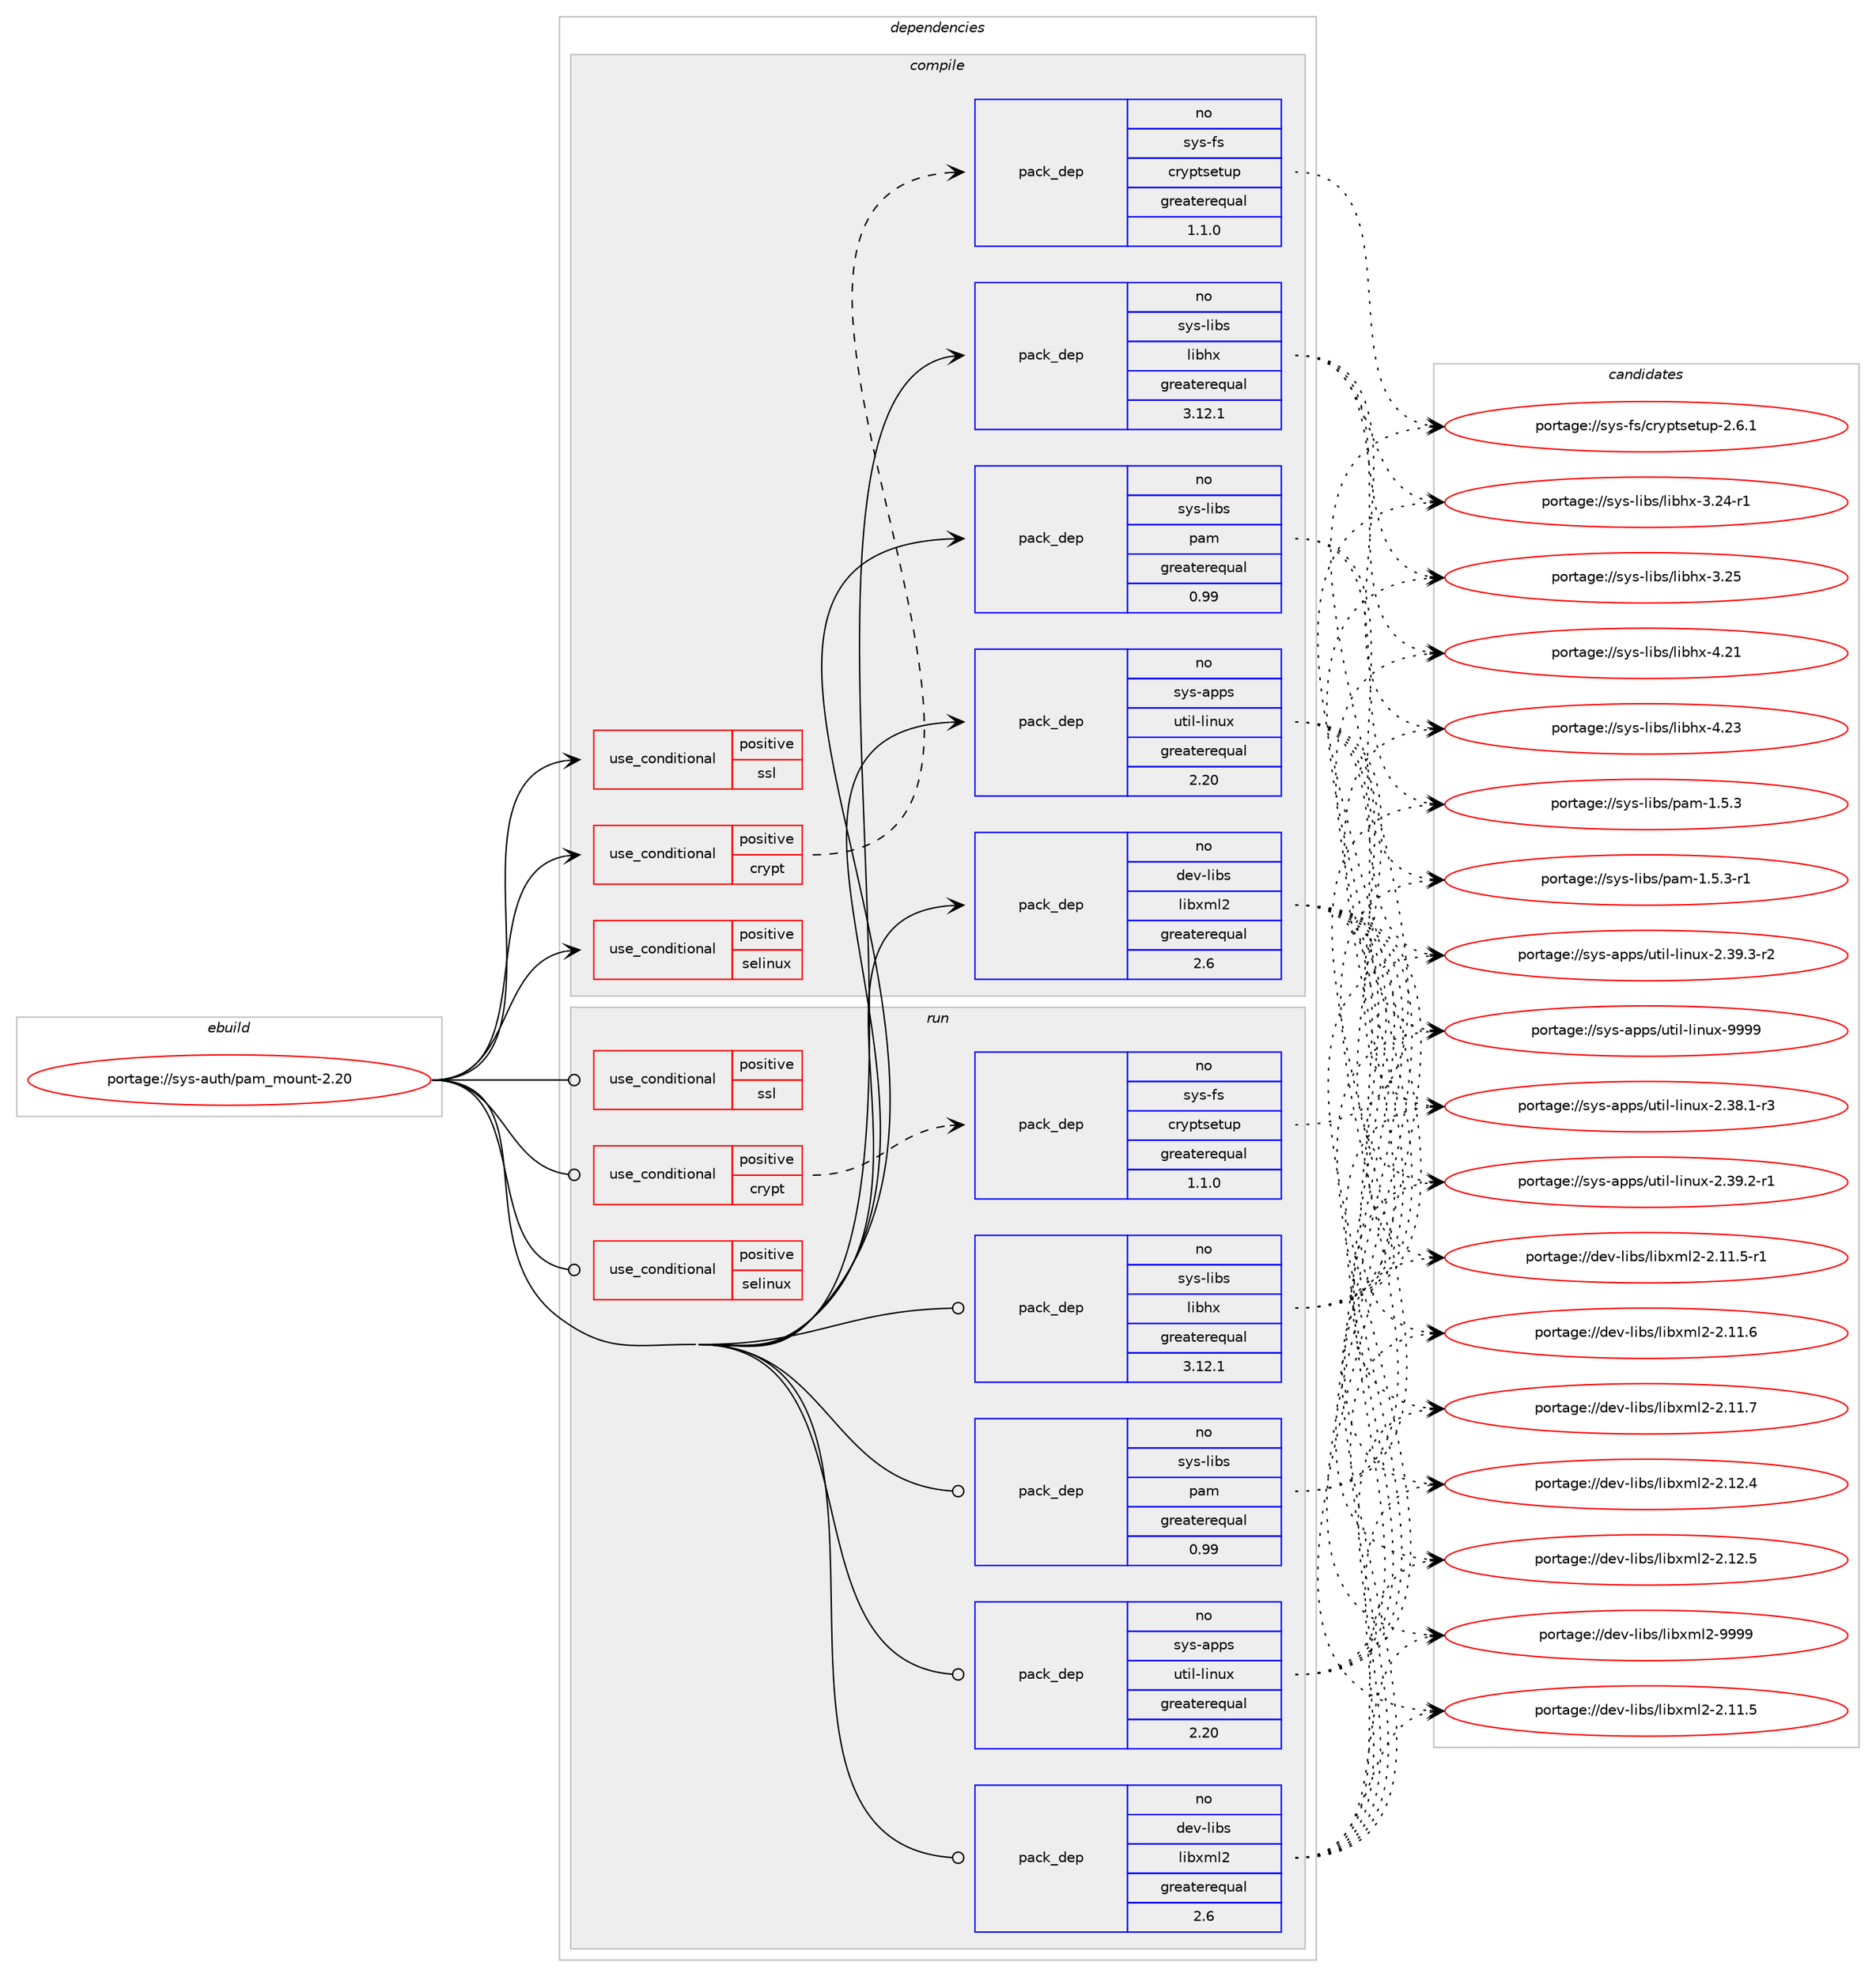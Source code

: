 digraph prolog {

# *************
# Graph options
# *************

newrank=true;
concentrate=true;
compound=true;
graph [rankdir=LR,fontname=Helvetica,fontsize=10,ranksep=1.5];#, ranksep=2.5, nodesep=0.2];
edge  [arrowhead=vee];
node  [fontname=Helvetica,fontsize=10];

# **********
# The ebuild
# **********

subgraph cluster_leftcol {
color=gray;
rank=same;
label=<<i>ebuild</i>>;
id [label="portage://sys-auth/pam_mount-2.20", color=red, width=4, href="../sys-auth/pam_mount-2.20.svg"];
}

# ****************
# The dependencies
# ****************

subgraph cluster_midcol {
color=gray;
label=<<i>dependencies</i>>;
subgraph cluster_compile {
fillcolor="#eeeeee";
style=filled;
label=<<i>compile</i>>;
subgraph cond11739 {
dependency16897 [label=<<TABLE BORDER="0" CELLBORDER="1" CELLSPACING="0" CELLPADDING="4"><TR><TD ROWSPAN="3" CELLPADDING="10">use_conditional</TD></TR><TR><TD>positive</TD></TR><TR><TD>crypt</TD></TR></TABLE>>, shape=none, color=red];
subgraph pack5000 {
dependency16898 [label=<<TABLE BORDER="0" CELLBORDER="1" CELLSPACING="0" CELLPADDING="4" WIDTH="220"><TR><TD ROWSPAN="6" CELLPADDING="30">pack_dep</TD></TR><TR><TD WIDTH="110">no</TD></TR><TR><TD>sys-fs</TD></TR><TR><TD>cryptsetup</TD></TR><TR><TD>greaterequal</TD></TR><TR><TD>1.1.0</TD></TR></TABLE>>, shape=none, color=blue];
}
dependency16897:e -> dependency16898:w [weight=20,style="dashed",arrowhead="vee"];
}
id:e -> dependency16897:w [weight=20,style="solid",arrowhead="vee"];
subgraph cond11740 {
dependency16899 [label=<<TABLE BORDER="0" CELLBORDER="1" CELLSPACING="0" CELLPADDING="4"><TR><TD ROWSPAN="3" CELLPADDING="10">use_conditional</TD></TR><TR><TD>positive</TD></TR><TR><TD>selinux</TD></TR></TABLE>>, shape=none, color=red];
# *** BEGIN UNKNOWN DEPENDENCY TYPE (TODO) ***
# dependency16899 -> package_dependency(portage://sys-auth/pam_mount-2.20,install,no,sys-libs,libselinux,none,[,,],[],[])
# *** END UNKNOWN DEPENDENCY TYPE (TODO) ***

}
id:e -> dependency16899:w [weight=20,style="solid",arrowhead="vee"];
subgraph cond11741 {
dependency16900 [label=<<TABLE BORDER="0" CELLBORDER="1" CELLSPACING="0" CELLPADDING="4"><TR><TD ROWSPAN="3" CELLPADDING="10">use_conditional</TD></TR><TR><TD>positive</TD></TR><TR><TD>ssl</TD></TR></TABLE>>, shape=none, color=red];
# *** BEGIN UNKNOWN DEPENDENCY TYPE (TODO) ***
# dependency16900 -> package_dependency(portage://sys-auth/pam_mount-2.20,install,no,dev-libs,openssl,none,[,,],[slot(0),equal],[])
# *** END UNKNOWN DEPENDENCY TYPE (TODO) ***

}
id:e -> dependency16900:w [weight=20,style="solid",arrowhead="vee"];
# *** BEGIN UNKNOWN DEPENDENCY TYPE (TODO) ***
# id -> package_dependency(portage://sys-auth/pam_mount-2.20,install,no,dev-libs,libpcre2,none,[,,],[],[])
# *** END UNKNOWN DEPENDENCY TYPE (TODO) ***

subgraph pack5001 {
dependency16901 [label=<<TABLE BORDER="0" CELLBORDER="1" CELLSPACING="0" CELLPADDING="4" WIDTH="220"><TR><TD ROWSPAN="6" CELLPADDING="30">pack_dep</TD></TR><TR><TD WIDTH="110">no</TD></TR><TR><TD>dev-libs</TD></TR><TR><TD>libxml2</TD></TR><TR><TD>greaterequal</TD></TR><TR><TD>2.6</TD></TR></TABLE>>, shape=none, color=blue];
}
id:e -> dependency16901:w [weight=20,style="solid",arrowhead="vee"];
subgraph pack5002 {
dependency16902 [label=<<TABLE BORDER="0" CELLBORDER="1" CELLSPACING="0" CELLPADDING="4" WIDTH="220"><TR><TD ROWSPAN="6" CELLPADDING="30">pack_dep</TD></TR><TR><TD WIDTH="110">no</TD></TR><TR><TD>sys-apps</TD></TR><TR><TD>util-linux</TD></TR><TR><TD>greaterequal</TD></TR><TR><TD>2.20</TD></TR></TABLE>>, shape=none, color=blue];
}
id:e -> dependency16902:w [weight=20,style="solid",arrowhead="vee"];
subgraph pack5003 {
dependency16903 [label=<<TABLE BORDER="0" CELLBORDER="1" CELLSPACING="0" CELLPADDING="4" WIDTH="220"><TR><TD ROWSPAN="6" CELLPADDING="30">pack_dep</TD></TR><TR><TD WIDTH="110">no</TD></TR><TR><TD>sys-libs</TD></TR><TR><TD>libhx</TD></TR><TR><TD>greaterequal</TD></TR><TR><TD>3.12.1</TD></TR></TABLE>>, shape=none, color=blue];
}
id:e -> dependency16903:w [weight=20,style="solid",arrowhead="vee"];
subgraph pack5004 {
dependency16904 [label=<<TABLE BORDER="0" CELLBORDER="1" CELLSPACING="0" CELLPADDING="4" WIDTH="220"><TR><TD ROWSPAN="6" CELLPADDING="30">pack_dep</TD></TR><TR><TD WIDTH="110">no</TD></TR><TR><TD>sys-libs</TD></TR><TR><TD>pam</TD></TR><TR><TD>greaterequal</TD></TR><TR><TD>0.99</TD></TR></TABLE>>, shape=none, color=blue];
}
id:e -> dependency16904:w [weight=20,style="solid",arrowhead="vee"];
}
subgraph cluster_compileandrun {
fillcolor="#eeeeee";
style=filled;
label=<<i>compile and run</i>>;
}
subgraph cluster_run {
fillcolor="#eeeeee";
style=filled;
label=<<i>run</i>>;
subgraph cond11742 {
dependency16905 [label=<<TABLE BORDER="0" CELLBORDER="1" CELLSPACING="0" CELLPADDING="4"><TR><TD ROWSPAN="3" CELLPADDING="10">use_conditional</TD></TR><TR><TD>positive</TD></TR><TR><TD>crypt</TD></TR></TABLE>>, shape=none, color=red];
subgraph pack5005 {
dependency16906 [label=<<TABLE BORDER="0" CELLBORDER="1" CELLSPACING="0" CELLPADDING="4" WIDTH="220"><TR><TD ROWSPAN="6" CELLPADDING="30">pack_dep</TD></TR><TR><TD WIDTH="110">no</TD></TR><TR><TD>sys-fs</TD></TR><TR><TD>cryptsetup</TD></TR><TR><TD>greaterequal</TD></TR><TR><TD>1.1.0</TD></TR></TABLE>>, shape=none, color=blue];
}
dependency16905:e -> dependency16906:w [weight=20,style="dashed",arrowhead="vee"];
}
id:e -> dependency16905:w [weight=20,style="solid",arrowhead="odot"];
subgraph cond11743 {
dependency16907 [label=<<TABLE BORDER="0" CELLBORDER="1" CELLSPACING="0" CELLPADDING="4"><TR><TD ROWSPAN="3" CELLPADDING="10">use_conditional</TD></TR><TR><TD>positive</TD></TR><TR><TD>selinux</TD></TR></TABLE>>, shape=none, color=red];
# *** BEGIN UNKNOWN DEPENDENCY TYPE (TODO) ***
# dependency16907 -> package_dependency(portage://sys-auth/pam_mount-2.20,run,no,sys-libs,libselinux,none,[,,],[],[])
# *** END UNKNOWN DEPENDENCY TYPE (TODO) ***

}
id:e -> dependency16907:w [weight=20,style="solid",arrowhead="odot"];
subgraph cond11744 {
dependency16908 [label=<<TABLE BORDER="0" CELLBORDER="1" CELLSPACING="0" CELLPADDING="4"><TR><TD ROWSPAN="3" CELLPADDING="10">use_conditional</TD></TR><TR><TD>positive</TD></TR><TR><TD>ssl</TD></TR></TABLE>>, shape=none, color=red];
# *** BEGIN UNKNOWN DEPENDENCY TYPE (TODO) ***
# dependency16908 -> package_dependency(portage://sys-auth/pam_mount-2.20,run,no,dev-libs,openssl,none,[,,],[slot(0),equal],[])
# *** END UNKNOWN DEPENDENCY TYPE (TODO) ***

}
id:e -> dependency16908:w [weight=20,style="solid",arrowhead="odot"];
# *** BEGIN UNKNOWN DEPENDENCY TYPE (TODO) ***
# id -> package_dependency(portage://sys-auth/pam_mount-2.20,run,no,dev-libs,libpcre2,none,[,,],[],[])
# *** END UNKNOWN DEPENDENCY TYPE (TODO) ***

subgraph pack5006 {
dependency16909 [label=<<TABLE BORDER="0" CELLBORDER="1" CELLSPACING="0" CELLPADDING="4" WIDTH="220"><TR><TD ROWSPAN="6" CELLPADDING="30">pack_dep</TD></TR><TR><TD WIDTH="110">no</TD></TR><TR><TD>dev-libs</TD></TR><TR><TD>libxml2</TD></TR><TR><TD>greaterequal</TD></TR><TR><TD>2.6</TD></TR></TABLE>>, shape=none, color=blue];
}
id:e -> dependency16909:w [weight=20,style="solid",arrowhead="odot"];
subgraph pack5007 {
dependency16910 [label=<<TABLE BORDER="0" CELLBORDER="1" CELLSPACING="0" CELLPADDING="4" WIDTH="220"><TR><TD ROWSPAN="6" CELLPADDING="30">pack_dep</TD></TR><TR><TD WIDTH="110">no</TD></TR><TR><TD>sys-apps</TD></TR><TR><TD>util-linux</TD></TR><TR><TD>greaterequal</TD></TR><TR><TD>2.20</TD></TR></TABLE>>, shape=none, color=blue];
}
id:e -> dependency16910:w [weight=20,style="solid",arrowhead="odot"];
subgraph pack5008 {
dependency16911 [label=<<TABLE BORDER="0" CELLBORDER="1" CELLSPACING="0" CELLPADDING="4" WIDTH="220"><TR><TD ROWSPAN="6" CELLPADDING="30">pack_dep</TD></TR><TR><TD WIDTH="110">no</TD></TR><TR><TD>sys-libs</TD></TR><TR><TD>libhx</TD></TR><TR><TD>greaterequal</TD></TR><TR><TD>3.12.1</TD></TR></TABLE>>, shape=none, color=blue];
}
id:e -> dependency16911:w [weight=20,style="solid",arrowhead="odot"];
subgraph pack5009 {
dependency16912 [label=<<TABLE BORDER="0" CELLBORDER="1" CELLSPACING="0" CELLPADDING="4" WIDTH="220"><TR><TD ROWSPAN="6" CELLPADDING="30">pack_dep</TD></TR><TR><TD WIDTH="110">no</TD></TR><TR><TD>sys-libs</TD></TR><TR><TD>pam</TD></TR><TR><TD>greaterequal</TD></TR><TR><TD>0.99</TD></TR></TABLE>>, shape=none, color=blue];
}
id:e -> dependency16912:w [weight=20,style="solid",arrowhead="odot"];
}
}

# **************
# The candidates
# **************

subgraph cluster_choices {
rank=same;
color=gray;
label=<<i>candidates</i>>;

subgraph choice5000 {
color=black;
nodesep=1;
choice115121115451021154799114121112116115101116117112455046544649 [label="portage://sys-fs/cryptsetup-2.6.1", color=red, width=4,href="../sys-fs/cryptsetup-2.6.1.svg"];
dependency16898:e -> choice115121115451021154799114121112116115101116117112455046544649:w [style=dotted,weight="100"];
}
subgraph choice5001 {
color=black;
nodesep=1;
choice100101118451081059811547108105981201091085045504649494653 [label="portage://dev-libs/libxml2-2.11.5", color=red, width=4,href="../dev-libs/libxml2-2.11.5.svg"];
choice1001011184510810598115471081059812010910850455046494946534511449 [label="portage://dev-libs/libxml2-2.11.5-r1", color=red, width=4,href="../dev-libs/libxml2-2.11.5-r1.svg"];
choice100101118451081059811547108105981201091085045504649494654 [label="portage://dev-libs/libxml2-2.11.6", color=red, width=4,href="../dev-libs/libxml2-2.11.6.svg"];
choice100101118451081059811547108105981201091085045504649494655 [label="portage://dev-libs/libxml2-2.11.7", color=red, width=4,href="../dev-libs/libxml2-2.11.7.svg"];
choice100101118451081059811547108105981201091085045504649504652 [label="portage://dev-libs/libxml2-2.12.4", color=red, width=4,href="../dev-libs/libxml2-2.12.4.svg"];
choice100101118451081059811547108105981201091085045504649504653 [label="portage://dev-libs/libxml2-2.12.5", color=red, width=4,href="../dev-libs/libxml2-2.12.5.svg"];
choice10010111845108105981154710810598120109108504557575757 [label="portage://dev-libs/libxml2-9999", color=red, width=4,href="../dev-libs/libxml2-9999.svg"];
dependency16901:e -> choice100101118451081059811547108105981201091085045504649494653:w [style=dotted,weight="100"];
dependency16901:e -> choice1001011184510810598115471081059812010910850455046494946534511449:w [style=dotted,weight="100"];
dependency16901:e -> choice100101118451081059811547108105981201091085045504649494654:w [style=dotted,weight="100"];
dependency16901:e -> choice100101118451081059811547108105981201091085045504649494655:w [style=dotted,weight="100"];
dependency16901:e -> choice100101118451081059811547108105981201091085045504649504652:w [style=dotted,weight="100"];
dependency16901:e -> choice100101118451081059811547108105981201091085045504649504653:w [style=dotted,weight="100"];
dependency16901:e -> choice10010111845108105981154710810598120109108504557575757:w [style=dotted,weight="100"];
}
subgraph choice5002 {
color=black;
nodesep=1;
choice11512111545971121121154711711610510845108105110117120455046515646494511451 [label="portage://sys-apps/util-linux-2.38.1-r3", color=red, width=4,href="../sys-apps/util-linux-2.38.1-r3.svg"];
choice11512111545971121121154711711610510845108105110117120455046515746504511449 [label="portage://sys-apps/util-linux-2.39.2-r1", color=red, width=4,href="../sys-apps/util-linux-2.39.2-r1.svg"];
choice11512111545971121121154711711610510845108105110117120455046515746514511450 [label="portage://sys-apps/util-linux-2.39.3-r2", color=red, width=4,href="../sys-apps/util-linux-2.39.3-r2.svg"];
choice115121115459711211211547117116105108451081051101171204557575757 [label="portage://sys-apps/util-linux-9999", color=red, width=4,href="../sys-apps/util-linux-9999.svg"];
dependency16902:e -> choice11512111545971121121154711711610510845108105110117120455046515646494511451:w [style=dotted,weight="100"];
dependency16902:e -> choice11512111545971121121154711711610510845108105110117120455046515746504511449:w [style=dotted,weight="100"];
dependency16902:e -> choice11512111545971121121154711711610510845108105110117120455046515746514511450:w [style=dotted,weight="100"];
dependency16902:e -> choice115121115459711211211547117116105108451081051101171204557575757:w [style=dotted,weight="100"];
}
subgraph choice5003 {
color=black;
nodesep=1;
choice1151211154510810598115471081059810412045514650524511449 [label="portage://sys-libs/libhx-3.24-r1", color=red, width=4,href="../sys-libs/libhx-3.24-r1.svg"];
choice115121115451081059811547108105981041204551465053 [label="portage://sys-libs/libhx-3.25", color=red, width=4,href="../sys-libs/libhx-3.25.svg"];
choice115121115451081059811547108105981041204552465049 [label="portage://sys-libs/libhx-4.21", color=red, width=4,href="../sys-libs/libhx-4.21.svg"];
choice115121115451081059811547108105981041204552465051 [label="portage://sys-libs/libhx-4.23", color=red, width=4,href="../sys-libs/libhx-4.23.svg"];
dependency16903:e -> choice1151211154510810598115471081059810412045514650524511449:w [style=dotted,weight="100"];
dependency16903:e -> choice115121115451081059811547108105981041204551465053:w [style=dotted,weight="100"];
dependency16903:e -> choice115121115451081059811547108105981041204552465049:w [style=dotted,weight="100"];
dependency16903:e -> choice115121115451081059811547108105981041204552465051:w [style=dotted,weight="100"];
}
subgraph choice5004 {
color=black;
nodesep=1;
choice11512111545108105981154711297109454946534651 [label="portage://sys-libs/pam-1.5.3", color=red, width=4,href="../sys-libs/pam-1.5.3.svg"];
choice115121115451081059811547112971094549465346514511449 [label="portage://sys-libs/pam-1.5.3-r1", color=red, width=4,href="../sys-libs/pam-1.5.3-r1.svg"];
dependency16904:e -> choice11512111545108105981154711297109454946534651:w [style=dotted,weight="100"];
dependency16904:e -> choice115121115451081059811547112971094549465346514511449:w [style=dotted,weight="100"];
}
subgraph choice5005 {
color=black;
nodesep=1;
choice115121115451021154799114121112116115101116117112455046544649 [label="portage://sys-fs/cryptsetup-2.6.1", color=red, width=4,href="../sys-fs/cryptsetup-2.6.1.svg"];
dependency16906:e -> choice115121115451021154799114121112116115101116117112455046544649:w [style=dotted,weight="100"];
}
subgraph choice5006 {
color=black;
nodesep=1;
choice100101118451081059811547108105981201091085045504649494653 [label="portage://dev-libs/libxml2-2.11.5", color=red, width=4,href="../dev-libs/libxml2-2.11.5.svg"];
choice1001011184510810598115471081059812010910850455046494946534511449 [label="portage://dev-libs/libxml2-2.11.5-r1", color=red, width=4,href="../dev-libs/libxml2-2.11.5-r1.svg"];
choice100101118451081059811547108105981201091085045504649494654 [label="portage://dev-libs/libxml2-2.11.6", color=red, width=4,href="../dev-libs/libxml2-2.11.6.svg"];
choice100101118451081059811547108105981201091085045504649494655 [label="portage://dev-libs/libxml2-2.11.7", color=red, width=4,href="../dev-libs/libxml2-2.11.7.svg"];
choice100101118451081059811547108105981201091085045504649504652 [label="portage://dev-libs/libxml2-2.12.4", color=red, width=4,href="../dev-libs/libxml2-2.12.4.svg"];
choice100101118451081059811547108105981201091085045504649504653 [label="portage://dev-libs/libxml2-2.12.5", color=red, width=4,href="../dev-libs/libxml2-2.12.5.svg"];
choice10010111845108105981154710810598120109108504557575757 [label="portage://dev-libs/libxml2-9999", color=red, width=4,href="../dev-libs/libxml2-9999.svg"];
dependency16909:e -> choice100101118451081059811547108105981201091085045504649494653:w [style=dotted,weight="100"];
dependency16909:e -> choice1001011184510810598115471081059812010910850455046494946534511449:w [style=dotted,weight="100"];
dependency16909:e -> choice100101118451081059811547108105981201091085045504649494654:w [style=dotted,weight="100"];
dependency16909:e -> choice100101118451081059811547108105981201091085045504649494655:w [style=dotted,weight="100"];
dependency16909:e -> choice100101118451081059811547108105981201091085045504649504652:w [style=dotted,weight="100"];
dependency16909:e -> choice100101118451081059811547108105981201091085045504649504653:w [style=dotted,weight="100"];
dependency16909:e -> choice10010111845108105981154710810598120109108504557575757:w [style=dotted,weight="100"];
}
subgraph choice5007 {
color=black;
nodesep=1;
choice11512111545971121121154711711610510845108105110117120455046515646494511451 [label="portage://sys-apps/util-linux-2.38.1-r3", color=red, width=4,href="../sys-apps/util-linux-2.38.1-r3.svg"];
choice11512111545971121121154711711610510845108105110117120455046515746504511449 [label="portage://sys-apps/util-linux-2.39.2-r1", color=red, width=4,href="../sys-apps/util-linux-2.39.2-r1.svg"];
choice11512111545971121121154711711610510845108105110117120455046515746514511450 [label="portage://sys-apps/util-linux-2.39.3-r2", color=red, width=4,href="../sys-apps/util-linux-2.39.3-r2.svg"];
choice115121115459711211211547117116105108451081051101171204557575757 [label="portage://sys-apps/util-linux-9999", color=red, width=4,href="../sys-apps/util-linux-9999.svg"];
dependency16910:e -> choice11512111545971121121154711711610510845108105110117120455046515646494511451:w [style=dotted,weight="100"];
dependency16910:e -> choice11512111545971121121154711711610510845108105110117120455046515746504511449:w [style=dotted,weight="100"];
dependency16910:e -> choice11512111545971121121154711711610510845108105110117120455046515746514511450:w [style=dotted,weight="100"];
dependency16910:e -> choice115121115459711211211547117116105108451081051101171204557575757:w [style=dotted,weight="100"];
}
subgraph choice5008 {
color=black;
nodesep=1;
choice1151211154510810598115471081059810412045514650524511449 [label="portage://sys-libs/libhx-3.24-r1", color=red, width=4,href="../sys-libs/libhx-3.24-r1.svg"];
choice115121115451081059811547108105981041204551465053 [label="portage://sys-libs/libhx-3.25", color=red, width=4,href="../sys-libs/libhx-3.25.svg"];
choice115121115451081059811547108105981041204552465049 [label="portage://sys-libs/libhx-4.21", color=red, width=4,href="../sys-libs/libhx-4.21.svg"];
choice115121115451081059811547108105981041204552465051 [label="portage://sys-libs/libhx-4.23", color=red, width=4,href="../sys-libs/libhx-4.23.svg"];
dependency16911:e -> choice1151211154510810598115471081059810412045514650524511449:w [style=dotted,weight="100"];
dependency16911:e -> choice115121115451081059811547108105981041204551465053:w [style=dotted,weight="100"];
dependency16911:e -> choice115121115451081059811547108105981041204552465049:w [style=dotted,weight="100"];
dependency16911:e -> choice115121115451081059811547108105981041204552465051:w [style=dotted,weight="100"];
}
subgraph choice5009 {
color=black;
nodesep=1;
choice11512111545108105981154711297109454946534651 [label="portage://sys-libs/pam-1.5.3", color=red, width=4,href="../sys-libs/pam-1.5.3.svg"];
choice115121115451081059811547112971094549465346514511449 [label="portage://sys-libs/pam-1.5.3-r1", color=red, width=4,href="../sys-libs/pam-1.5.3-r1.svg"];
dependency16912:e -> choice11512111545108105981154711297109454946534651:w [style=dotted,weight="100"];
dependency16912:e -> choice115121115451081059811547112971094549465346514511449:w [style=dotted,weight="100"];
}
}

}
